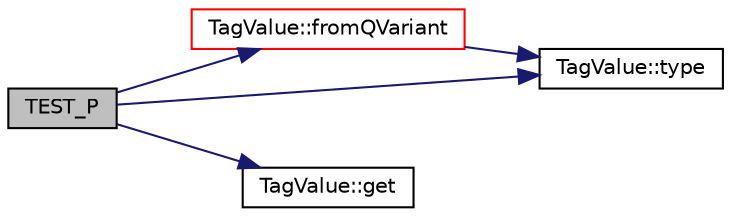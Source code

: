 digraph "TEST_P"
{
 // LATEX_PDF_SIZE
  edge [fontname="Helvetica",fontsize="10",labelfontname="Helvetica",labelfontsize="10"];
  node [fontname="Helvetica",fontsize="10",shape=record];
  rankdir="LR";
  Node1 [label="TEST_P",height=0.2,width=0.4,color="black", fillcolor="grey75", style="filled", fontcolor="black",tooltip=" "];
  Node1 -> Node2 [color="midnightblue",fontsize="10",style="solid",fontname="Helvetica"];
  Node2 [label="TagValue::fromQVariant",height=0.2,width=0.4,color="red", fillcolor="white", style="filled",URL="$class_tag_value.html#aa97dabc4424d27970dbf07bbecb725da",tooltip=" "];
  Node2 -> Node4 [color="midnightblue",fontsize="10",style="solid",fontname="Helvetica"];
  Node4 [label="TagValue::type",height=0.2,width=0.4,color="black", fillcolor="white", style="filled",URL="$class_tag_value.html#a552de8ae14f88b953752a3ee95572592",tooltip=" "];
  Node1 -> Node5 [color="midnightblue",fontsize="10",style="solid",fontname="Helvetica"];
  Node5 [label="TagValue::get",height=0.2,width=0.4,color="black", fillcolor="white", style="filled",URL="$class_tag_value.html#aab2bd7db55463e2d2c4962b17a1c7b7c",tooltip=" "];
  Node1 -> Node4 [color="midnightblue",fontsize="10",style="solid",fontname="Helvetica"];
}
